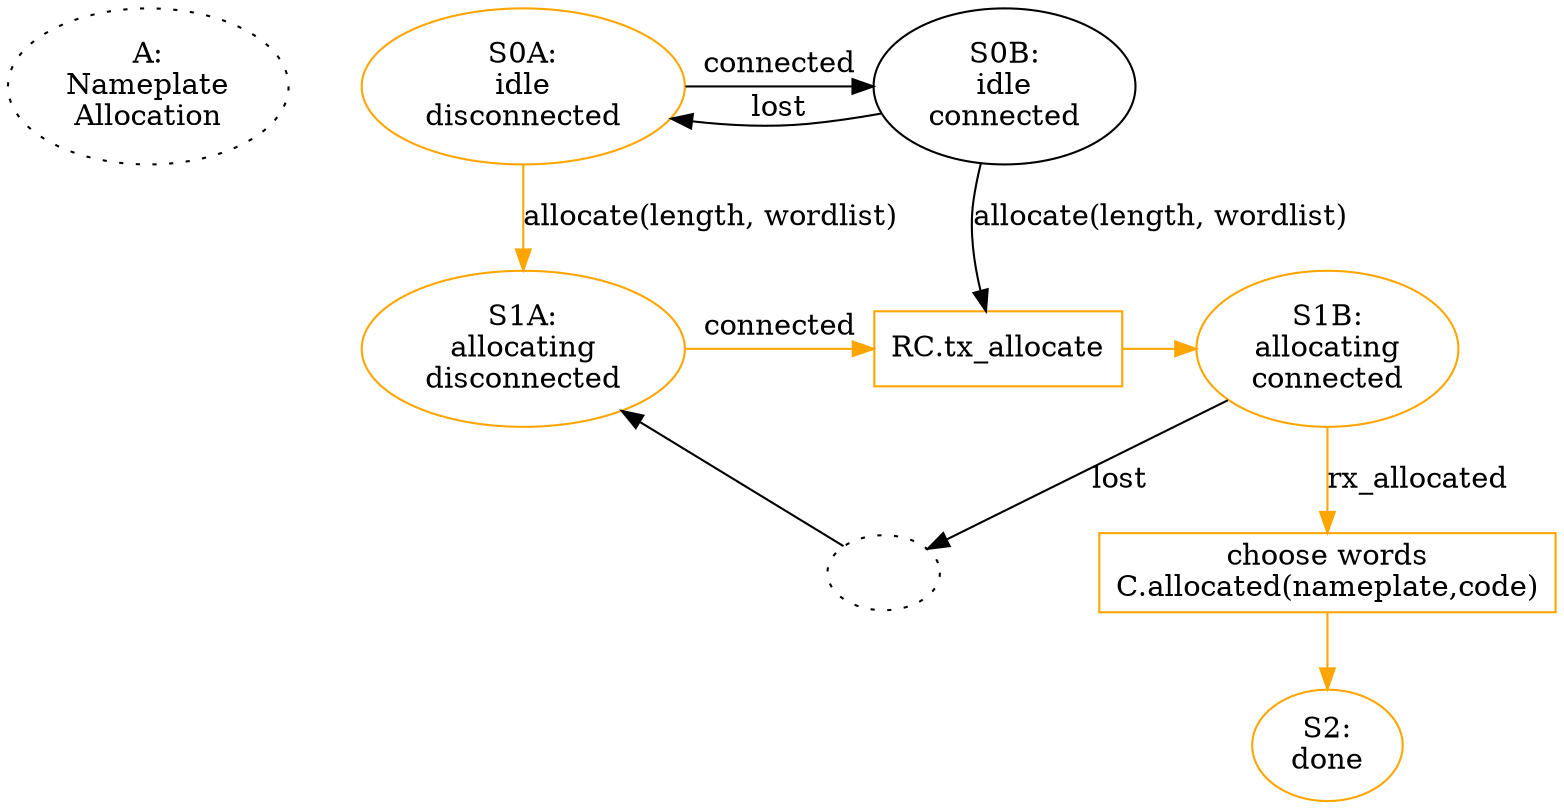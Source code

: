 digraph {

        start [label="A:\nNameplate\nAllocation" style="dotted"]
        {rank=same; start S0A S0B}
        start -> S0A [style="invis"]
        S0A [label="S0A:\nidle\ndisconnected" color="orange"]
        S0A -> S0B [label="connected"]
        S0B -> S0A [label="lost"]
        S0B [label="S0B:\nidle\nconnected"]
        S0A -> S1A [label="allocate(length, wordlist)" color="orange"]
        S0B -> P_allocate [label="allocate(length, wordlist)"]
        P_allocate [shape="box" label="RC.tx_allocate" color="orange"]
        P_allocate -> S1B [color="orange"]
        {rank=same; S1A P_allocate S1B}
        S0B -> S1B [style="invis"]
        S1B [label="S1B:\nallocating\nconnected" color="orange"]
        S1B -> foo [label="lost"]
        foo [style="dotted" label=""]
        foo -> S1A
        S1A [label="S1A:\nallocating\ndisconnected" color="orange"]
        S1A -> P_allocate [label="connected" color="orange"]

        S1B -> P_allocated [label="rx_allocated" color="orange"]
        P_allocated [shape="box" label="choose words\nC.allocated(nameplate,code)" color="orange"]
        P_allocated -> S2 [color="orange"]

        S2 [label="S2:\ndone" color="orange"]
        
}
